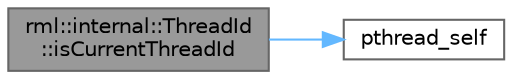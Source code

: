 digraph "rml::internal::ThreadId::isCurrentThreadId"
{
 // LATEX_PDF_SIZE
  bgcolor="transparent";
  edge [fontname=Helvetica,fontsize=10,labelfontname=Helvetica,labelfontsize=10];
  node [fontname=Helvetica,fontsize=10,shape=box,height=0.2,width=0.4];
  rankdir="LR";
  Node1 [id="Node000001",label="rml::internal::ThreadId\l::isCurrentThreadId",height=0.2,width=0.4,color="gray40", fillcolor="grey60", style="filled", fontcolor="black",tooltip=" "];
  Node1 -> Node2 [id="edge1_Node000001_Node000002",color="steelblue1",style="solid",tooltip=" "];
  Node2 [id="Node000002",label="pthread_self",height=0.2,width=0.4,color="grey40", fillcolor="white", style="filled",URL="$pthread__minport__windows_8h.html#a31ffbf449d7404f9bb088564190c6bce",tooltip=" "];
}
